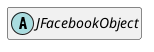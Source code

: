 @startuml
set namespaceSeparator \\
hide members
hide << alias >> circle

abstract class JFacebookObject
@enduml
